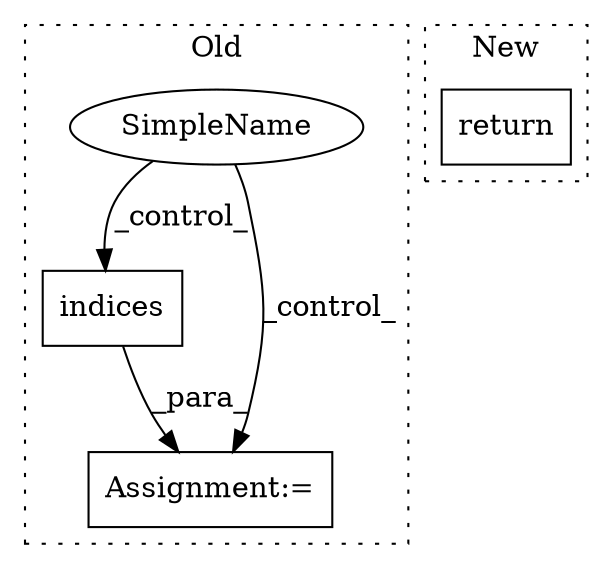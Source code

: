 digraph G {
subgraph cluster0 {
1 [label="indices" a="32" s="5191,5235" l="8,1" shape="box"];
3 [label="Assignment:=" a="7" s="5184" l="2" shape="box"];
4 [label="SimpleName" a="42" s="" l="" shape="ellipse"];
label = "Old";
style="dotted";
}
subgraph cluster1 {
2 [label="return" a="41" s="5921" l="7" shape="box"];
label = "New";
style="dotted";
}
1 -> 3 [label="_para_"];
4 -> 3 [label="_control_"];
4 -> 1 [label="_control_"];
}